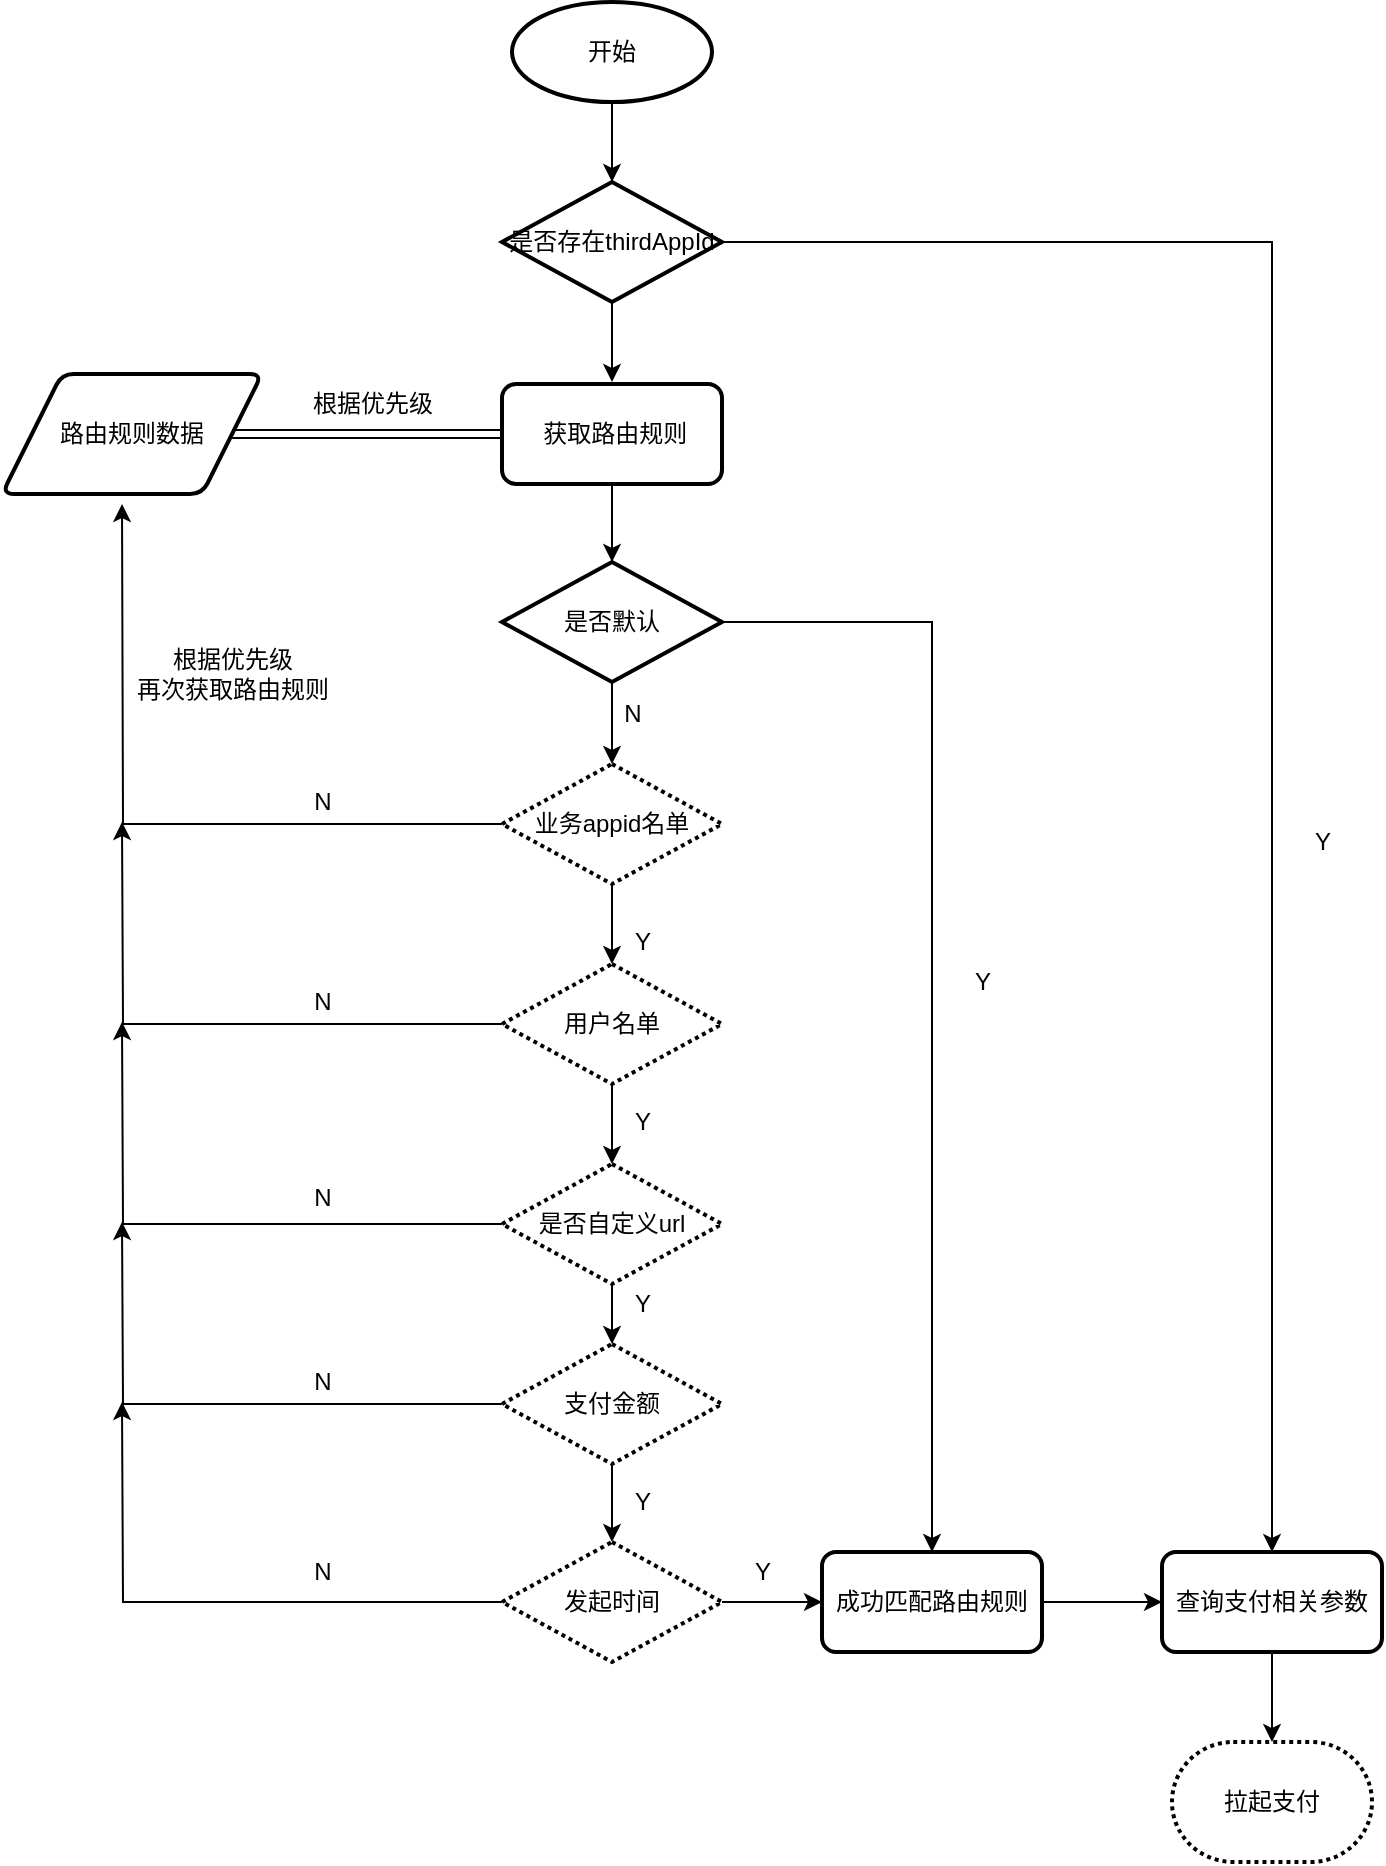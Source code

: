 <mxfile version="13.10.9" type="device"><diagram id="zka0h8HwPwRRUodcn5gY" name="Page-1"><mxGraphModel dx="2066" dy="1186" grid="1" gridSize="10" guides="1" tooltips="1" connect="1" arrows="1" fold="1" page="1" pageScale="1" pageWidth="827" pageHeight="1169" math="0" shadow="0"><root><mxCell id="0"/><mxCell id="1" parent="0"/><mxCell id="HH0Vxc49xObWauhwOtc0-44" style="edgeStyle=orthogonalEdgeStyle;rounded=0;orthogonalLoop=1;jettySize=auto;html=1;entryX=0.5;entryY=0;entryDx=0;entryDy=0;entryPerimeter=0;" parent="1" source="HH0Vxc49xObWauhwOtc0-1" target="HH0Vxc49xObWauhwOtc0-42" edge="1"><mxGeometry relative="1" as="geometry"/></mxCell><mxCell id="HH0Vxc49xObWauhwOtc0-1" value="开始" style="strokeWidth=2;html=1;shape=mxgraph.flowchart.start_1;whiteSpace=wrap;" parent="1" vertex="1"><mxGeometry x="315" y="60" width="100" height="50" as="geometry"/></mxCell><mxCell id="HH0Vxc49xObWauhwOtc0-6" style="edgeStyle=orthogonalEdgeStyle;rounded=0;orthogonalLoop=1;jettySize=auto;html=1;entryX=0.5;entryY=0;entryDx=0;entryDy=0;entryPerimeter=0;" parent="1" source="HH0Vxc49xObWauhwOtc0-2" target="HH0Vxc49xObWauhwOtc0-4" edge="1"><mxGeometry relative="1" as="geometry"/></mxCell><mxCell id="HH0Vxc49xObWauhwOtc0-19" style="edgeStyle=orthogonalEdgeStyle;rounded=0;orthogonalLoop=1;jettySize=auto;html=1;shape=link;" parent="1" source="HH0Vxc49xObWauhwOtc0-2" target="HH0Vxc49xObWauhwOtc0-3" edge="1"><mxGeometry relative="1" as="geometry"/></mxCell><mxCell id="HH0Vxc49xObWauhwOtc0-48" style="edgeStyle=orthogonalEdgeStyle;rounded=0;orthogonalLoop=1;jettySize=auto;html=1;entryX=0.5;entryY=0;entryDx=0;entryDy=0;exitX=1;exitY=0.5;exitDx=0;exitDy=0;exitPerimeter=0;" parent="1" source="HH0Vxc49xObWauhwOtc0-4" target="HH0Vxc49xObWauhwOtc0-20" edge="1"><mxGeometry relative="1" as="geometry"><mxPoint x="530" y="276" as="targetPoint"/></mxGeometry></mxCell><mxCell id="HH0Vxc49xObWauhwOtc0-2" value="&amp;nbsp;获取路由规则" style="rounded=1;whiteSpace=wrap;html=1;absoluteArcSize=1;arcSize=14;strokeWidth=2;" parent="1" vertex="1"><mxGeometry x="310" y="251" width="110" height="50" as="geometry"/></mxCell><mxCell id="HH0Vxc49xObWauhwOtc0-3" value="路由规则数据" style="shape=parallelogram;html=1;strokeWidth=2;perimeter=parallelogramPerimeter;whiteSpace=wrap;rounded=1;arcSize=12;size=0.23;" parent="1" vertex="1"><mxGeometry x="60" y="246" width="130" height="60" as="geometry"/></mxCell><mxCell id="HH0Vxc49xObWauhwOtc0-9" style="edgeStyle=orthogonalEdgeStyle;rounded=0;orthogonalLoop=1;jettySize=auto;html=1;entryX=0.5;entryY=0;entryDx=0;entryDy=0;entryPerimeter=0;" parent="1" source="HH0Vxc49xObWauhwOtc0-4" target="HH0Vxc49xObWauhwOtc0-8" edge="1"><mxGeometry relative="1" as="geometry"/></mxCell><mxCell id="HH0Vxc49xObWauhwOtc0-4" value="是否默认" style="strokeWidth=2;html=1;shape=mxgraph.flowchart.decision;whiteSpace=wrap;" parent="1" vertex="1"><mxGeometry x="310" y="340" width="110" height="60" as="geometry"/></mxCell><mxCell id="HH0Vxc49xObWauhwOtc0-15" style="edgeStyle=orthogonalEdgeStyle;rounded=0;orthogonalLoop=1;jettySize=auto;html=1;entryX=0.5;entryY=0;entryDx=0;entryDy=0;entryPerimeter=0;" parent="1" source="HH0Vxc49xObWauhwOtc0-8" target="HH0Vxc49xObWauhwOtc0-11" edge="1"><mxGeometry relative="1" as="geometry"/></mxCell><mxCell id="HH0Vxc49xObWauhwOtc0-30" style="edgeStyle=orthogonalEdgeStyle;rounded=0;orthogonalLoop=1;jettySize=auto;html=1;" parent="1" source="HH0Vxc49xObWauhwOtc0-8" edge="1"><mxGeometry relative="1" as="geometry"><mxPoint x="120" y="311" as="targetPoint"/></mxGeometry></mxCell><mxCell id="HH0Vxc49xObWauhwOtc0-8" value="业务appid名单" style="strokeWidth=2;html=1;shape=mxgraph.flowchart.decision;whiteSpace=wrap;dashed=1;dashPattern=1 1;" parent="1" vertex="1"><mxGeometry x="310" y="441" width="110" height="60" as="geometry"/></mxCell><mxCell id="HH0Vxc49xObWauhwOtc0-10" value="N" style="text;html=1;align=center;verticalAlign=middle;resizable=0;points=[];autosize=1;" parent="1" vertex="1"><mxGeometry x="365" y="406" width="20" height="20" as="geometry"/></mxCell><mxCell id="HH0Vxc49xObWauhwOtc0-16" style="edgeStyle=orthogonalEdgeStyle;rounded=0;orthogonalLoop=1;jettySize=auto;html=1;entryX=0.5;entryY=0;entryDx=0;entryDy=0;entryPerimeter=0;" parent="1" source="HH0Vxc49xObWauhwOtc0-11" target="HH0Vxc49xObWauhwOtc0-12" edge="1"><mxGeometry relative="1" as="geometry"/></mxCell><mxCell id="HH0Vxc49xObWauhwOtc0-31" style="edgeStyle=orthogonalEdgeStyle;rounded=0;orthogonalLoop=1;jettySize=auto;html=1;" parent="1" source="HH0Vxc49xObWauhwOtc0-11" edge="1"><mxGeometry relative="1" as="geometry"><mxPoint x="120" y="470" as="targetPoint"/></mxGeometry></mxCell><mxCell id="HH0Vxc49xObWauhwOtc0-11" value="用户名单" style="strokeWidth=2;html=1;shape=mxgraph.flowchart.decision;whiteSpace=wrap;dashed=1;dashPattern=1 1;" parent="1" vertex="1"><mxGeometry x="310" y="541" width="110" height="60" as="geometry"/></mxCell><mxCell id="HH0Vxc49xObWauhwOtc0-17" style="edgeStyle=orthogonalEdgeStyle;rounded=0;orthogonalLoop=1;jettySize=auto;html=1;entryX=0.5;entryY=0;entryDx=0;entryDy=0;entryPerimeter=0;" parent="1" source="HH0Vxc49xObWauhwOtc0-12" target="HH0Vxc49xObWauhwOtc0-13" edge="1"><mxGeometry relative="1" as="geometry"/></mxCell><mxCell id="HH0Vxc49xObWauhwOtc0-32" style="edgeStyle=orthogonalEdgeStyle;rounded=0;orthogonalLoop=1;jettySize=auto;html=1;" parent="1" source="HH0Vxc49xObWauhwOtc0-12" edge="1"><mxGeometry relative="1" as="geometry"><mxPoint x="120" y="570" as="targetPoint"/></mxGeometry></mxCell><mxCell id="HH0Vxc49xObWauhwOtc0-12" value="是否自定义url" style="strokeWidth=2;html=1;shape=mxgraph.flowchart.decision;whiteSpace=wrap;dashed=1;dashPattern=1 1;" parent="1" vertex="1"><mxGeometry x="310" y="641" width="110" height="60" as="geometry"/></mxCell><mxCell id="HH0Vxc49xObWauhwOtc0-18" style="edgeStyle=orthogonalEdgeStyle;rounded=0;orthogonalLoop=1;jettySize=auto;html=1;entryX=0.5;entryY=0;entryDx=0;entryDy=0;entryPerimeter=0;" parent="1" source="HH0Vxc49xObWauhwOtc0-13" target="HH0Vxc49xObWauhwOtc0-14" edge="1"><mxGeometry relative="1" as="geometry"/></mxCell><mxCell id="HH0Vxc49xObWauhwOtc0-33" style="edgeStyle=orthogonalEdgeStyle;rounded=0;orthogonalLoop=1;jettySize=auto;html=1;" parent="1" source="HH0Vxc49xObWauhwOtc0-13" edge="1"><mxGeometry relative="1" as="geometry"><mxPoint x="120" y="670" as="targetPoint"/></mxGeometry></mxCell><mxCell id="HH0Vxc49xObWauhwOtc0-13" value="支付金额" style="strokeWidth=2;html=1;shape=mxgraph.flowchart.decision;whiteSpace=wrap;dashed=1;dashPattern=1 1;" parent="1" vertex="1"><mxGeometry x="310" y="731" width="110" height="60" as="geometry"/></mxCell><mxCell id="HH0Vxc49xObWauhwOtc0-34" style="edgeStyle=orthogonalEdgeStyle;rounded=0;orthogonalLoop=1;jettySize=auto;html=1;" parent="1" source="HH0Vxc49xObWauhwOtc0-14" edge="1"><mxGeometry relative="1" as="geometry"><mxPoint x="120" y="760" as="targetPoint"/></mxGeometry></mxCell><mxCell id="HH0Vxc49xObWauhwOtc0-47" value="" style="edgeStyle=orthogonalEdgeStyle;rounded=0;orthogonalLoop=1;jettySize=auto;html=1;" parent="1" source="HH0Vxc49xObWauhwOtc0-14" target="HH0Vxc49xObWauhwOtc0-20" edge="1"><mxGeometry relative="1" as="geometry"/></mxCell><mxCell id="HH0Vxc49xObWauhwOtc0-14" value="发起时间" style="strokeWidth=2;html=1;shape=mxgraph.flowchart.decision;whiteSpace=wrap;dashed=1;dashPattern=1 1;" parent="1" vertex="1"><mxGeometry x="310" y="830" width="110" height="60" as="geometry"/></mxCell><mxCell id="HH0Vxc49xObWauhwOtc0-51" style="edgeStyle=orthogonalEdgeStyle;rounded=0;orthogonalLoop=1;jettySize=auto;html=1;entryX=0;entryY=0.5;entryDx=0;entryDy=0;" parent="1" source="HH0Vxc49xObWauhwOtc0-20" target="HH0Vxc49xObWauhwOtc0-49" edge="1"><mxGeometry relative="1" as="geometry"/></mxCell><mxCell id="HH0Vxc49xObWauhwOtc0-20" value="成功匹配路由规则" style="rounded=1;whiteSpace=wrap;html=1;absoluteArcSize=1;arcSize=14;strokeWidth=2;" parent="1" vertex="1"><mxGeometry x="470" y="835" width="110" height="50" as="geometry"/></mxCell><mxCell id="HH0Vxc49xObWauhwOtc0-24" value="Y" style="text;html=1;align=center;verticalAlign=middle;resizable=0;points=[];autosize=1;" parent="1" vertex="1"><mxGeometry x="540" y="540" width="20" height="20" as="geometry"/></mxCell><mxCell id="HH0Vxc49xObWauhwOtc0-25" value="Y" style="text;html=1;align=center;verticalAlign=middle;resizable=0;points=[];autosize=1;" parent="1" vertex="1"><mxGeometry x="370" y="520" width="20" height="20" as="geometry"/></mxCell><mxCell id="HH0Vxc49xObWauhwOtc0-26" value="Y" style="text;html=1;align=center;verticalAlign=middle;resizable=0;points=[];autosize=1;" parent="1" vertex="1"><mxGeometry x="370" y="701" width="20" height="20" as="geometry"/></mxCell><mxCell id="HH0Vxc49xObWauhwOtc0-27" value="Y" style="text;html=1;align=center;verticalAlign=middle;resizable=0;points=[];autosize=1;" parent="1" vertex="1"><mxGeometry x="370" y="800" width="20" height="20" as="geometry"/></mxCell><mxCell id="HH0Vxc49xObWauhwOtc0-29" value="Y" style="text;html=1;align=center;verticalAlign=middle;resizable=0;points=[];autosize=1;" parent="1" vertex="1"><mxGeometry x="430" y="835" width="20" height="20" as="geometry"/></mxCell><mxCell id="HH0Vxc49xObWauhwOtc0-35" value="N" style="text;html=1;align=center;verticalAlign=middle;resizable=0;points=[];autosize=1;" parent="1" vertex="1"><mxGeometry x="210" y="450" width="20" height="20" as="geometry"/></mxCell><mxCell id="HH0Vxc49xObWauhwOtc0-36" value="N" style="text;html=1;align=center;verticalAlign=middle;resizable=0;points=[];autosize=1;" parent="1" vertex="1"><mxGeometry x="210" y="550" width="20" height="20" as="geometry"/></mxCell><mxCell id="HH0Vxc49xObWauhwOtc0-37" value="N" style="text;html=1;align=center;verticalAlign=middle;resizable=0;points=[];autosize=1;" parent="1" vertex="1"><mxGeometry x="210" y="648" width="20" height="20" as="geometry"/></mxCell><mxCell id="HH0Vxc49xObWauhwOtc0-38" value="N" style="text;html=1;align=center;verticalAlign=middle;resizable=0;points=[];autosize=1;" parent="1" vertex="1"><mxGeometry x="210" y="740" width="20" height="20" as="geometry"/></mxCell><mxCell id="HH0Vxc49xObWauhwOtc0-39" value="N" style="text;html=1;align=center;verticalAlign=middle;resizable=0;points=[];autosize=1;" parent="1" vertex="1"><mxGeometry x="210" y="835" width="20" height="20" as="geometry"/></mxCell><mxCell id="HH0Vxc49xObWauhwOtc0-40" value="根据优先级&lt;br&gt;再次获取路由规则" style="text;html=1;align=center;verticalAlign=middle;resizable=0;points=[];autosize=1;" parent="1" vertex="1"><mxGeometry x="120" y="381" width="110" height="30" as="geometry"/></mxCell><mxCell id="HH0Vxc49xObWauhwOtc0-41" value="根据优先级" style="text;html=1;align=center;verticalAlign=middle;resizable=0;points=[];autosize=1;" parent="1" vertex="1"><mxGeometry x="205" y="251" width="80" height="20" as="geometry"/></mxCell><mxCell id="HH0Vxc49xObWauhwOtc0-45" style="edgeStyle=orthogonalEdgeStyle;rounded=0;orthogonalLoop=1;jettySize=auto;html=1;" parent="1" source="HH0Vxc49xObWauhwOtc0-42" edge="1"><mxGeometry relative="1" as="geometry"><mxPoint x="365" y="250" as="targetPoint"/></mxGeometry></mxCell><mxCell id="HH0Vxc49xObWauhwOtc0-50" style="edgeStyle=orthogonalEdgeStyle;rounded=0;orthogonalLoop=1;jettySize=auto;html=1;entryX=0.5;entryY=0;entryDx=0;entryDy=0;" parent="1" source="HH0Vxc49xObWauhwOtc0-42" target="HH0Vxc49xObWauhwOtc0-49" edge="1"><mxGeometry relative="1" as="geometry"><mxPoint x="680" y="830" as="targetPoint"/></mxGeometry></mxCell><mxCell id="HH0Vxc49xObWauhwOtc0-42" value="是否存在thirdAppId" style="strokeWidth=2;html=1;shape=mxgraph.flowchart.decision;whiteSpace=wrap;" parent="1" vertex="1"><mxGeometry x="310" y="150" width="110" height="60" as="geometry"/></mxCell><mxCell id="HH0Vxc49xObWauhwOtc0-46" value="Y" style="text;html=1;align=center;verticalAlign=middle;resizable=0;points=[];autosize=1;" parent="1" vertex="1"><mxGeometry x="370" y="610" width="20" height="20" as="geometry"/></mxCell><mxCell id="HH0Vxc49xObWauhwOtc0-54" style="edgeStyle=orthogonalEdgeStyle;rounded=0;orthogonalLoop=1;jettySize=auto;html=1;entryX=0.5;entryY=0;entryDx=0;entryDy=0;entryPerimeter=0;" parent="1" source="HH0Vxc49xObWauhwOtc0-49" target="HH0Vxc49xObWauhwOtc0-53" edge="1"><mxGeometry relative="1" as="geometry"/></mxCell><mxCell id="HH0Vxc49xObWauhwOtc0-49" value="查询支付相关参数" style="rounded=1;whiteSpace=wrap;html=1;absoluteArcSize=1;arcSize=14;strokeWidth=2;" parent="1" vertex="1"><mxGeometry x="640" y="835" width="110" height="50" as="geometry"/></mxCell><mxCell id="HH0Vxc49xObWauhwOtc0-52" value="Y" style="text;html=1;align=center;verticalAlign=middle;resizable=0;points=[];autosize=1;" parent="1" vertex="1"><mxGeometry x="710" y="470" width="20" height="20" as="geometry"/></mxCell><mxCell id="HH0Vxc49xObWauhwOtc0-53" value="拉起支付" style="strokeWidth=2;html=1;shape=mxgraph.flowchart.terminator;whiteSpace=wrap;dashed=1;dashPattern=1 1;" parent="1" vertex="1"><mxGeometry x="645" y="930" width="100" height="60" as="geometry"/></mxCell></root></mxGraphModel></diagram></mxfile>
